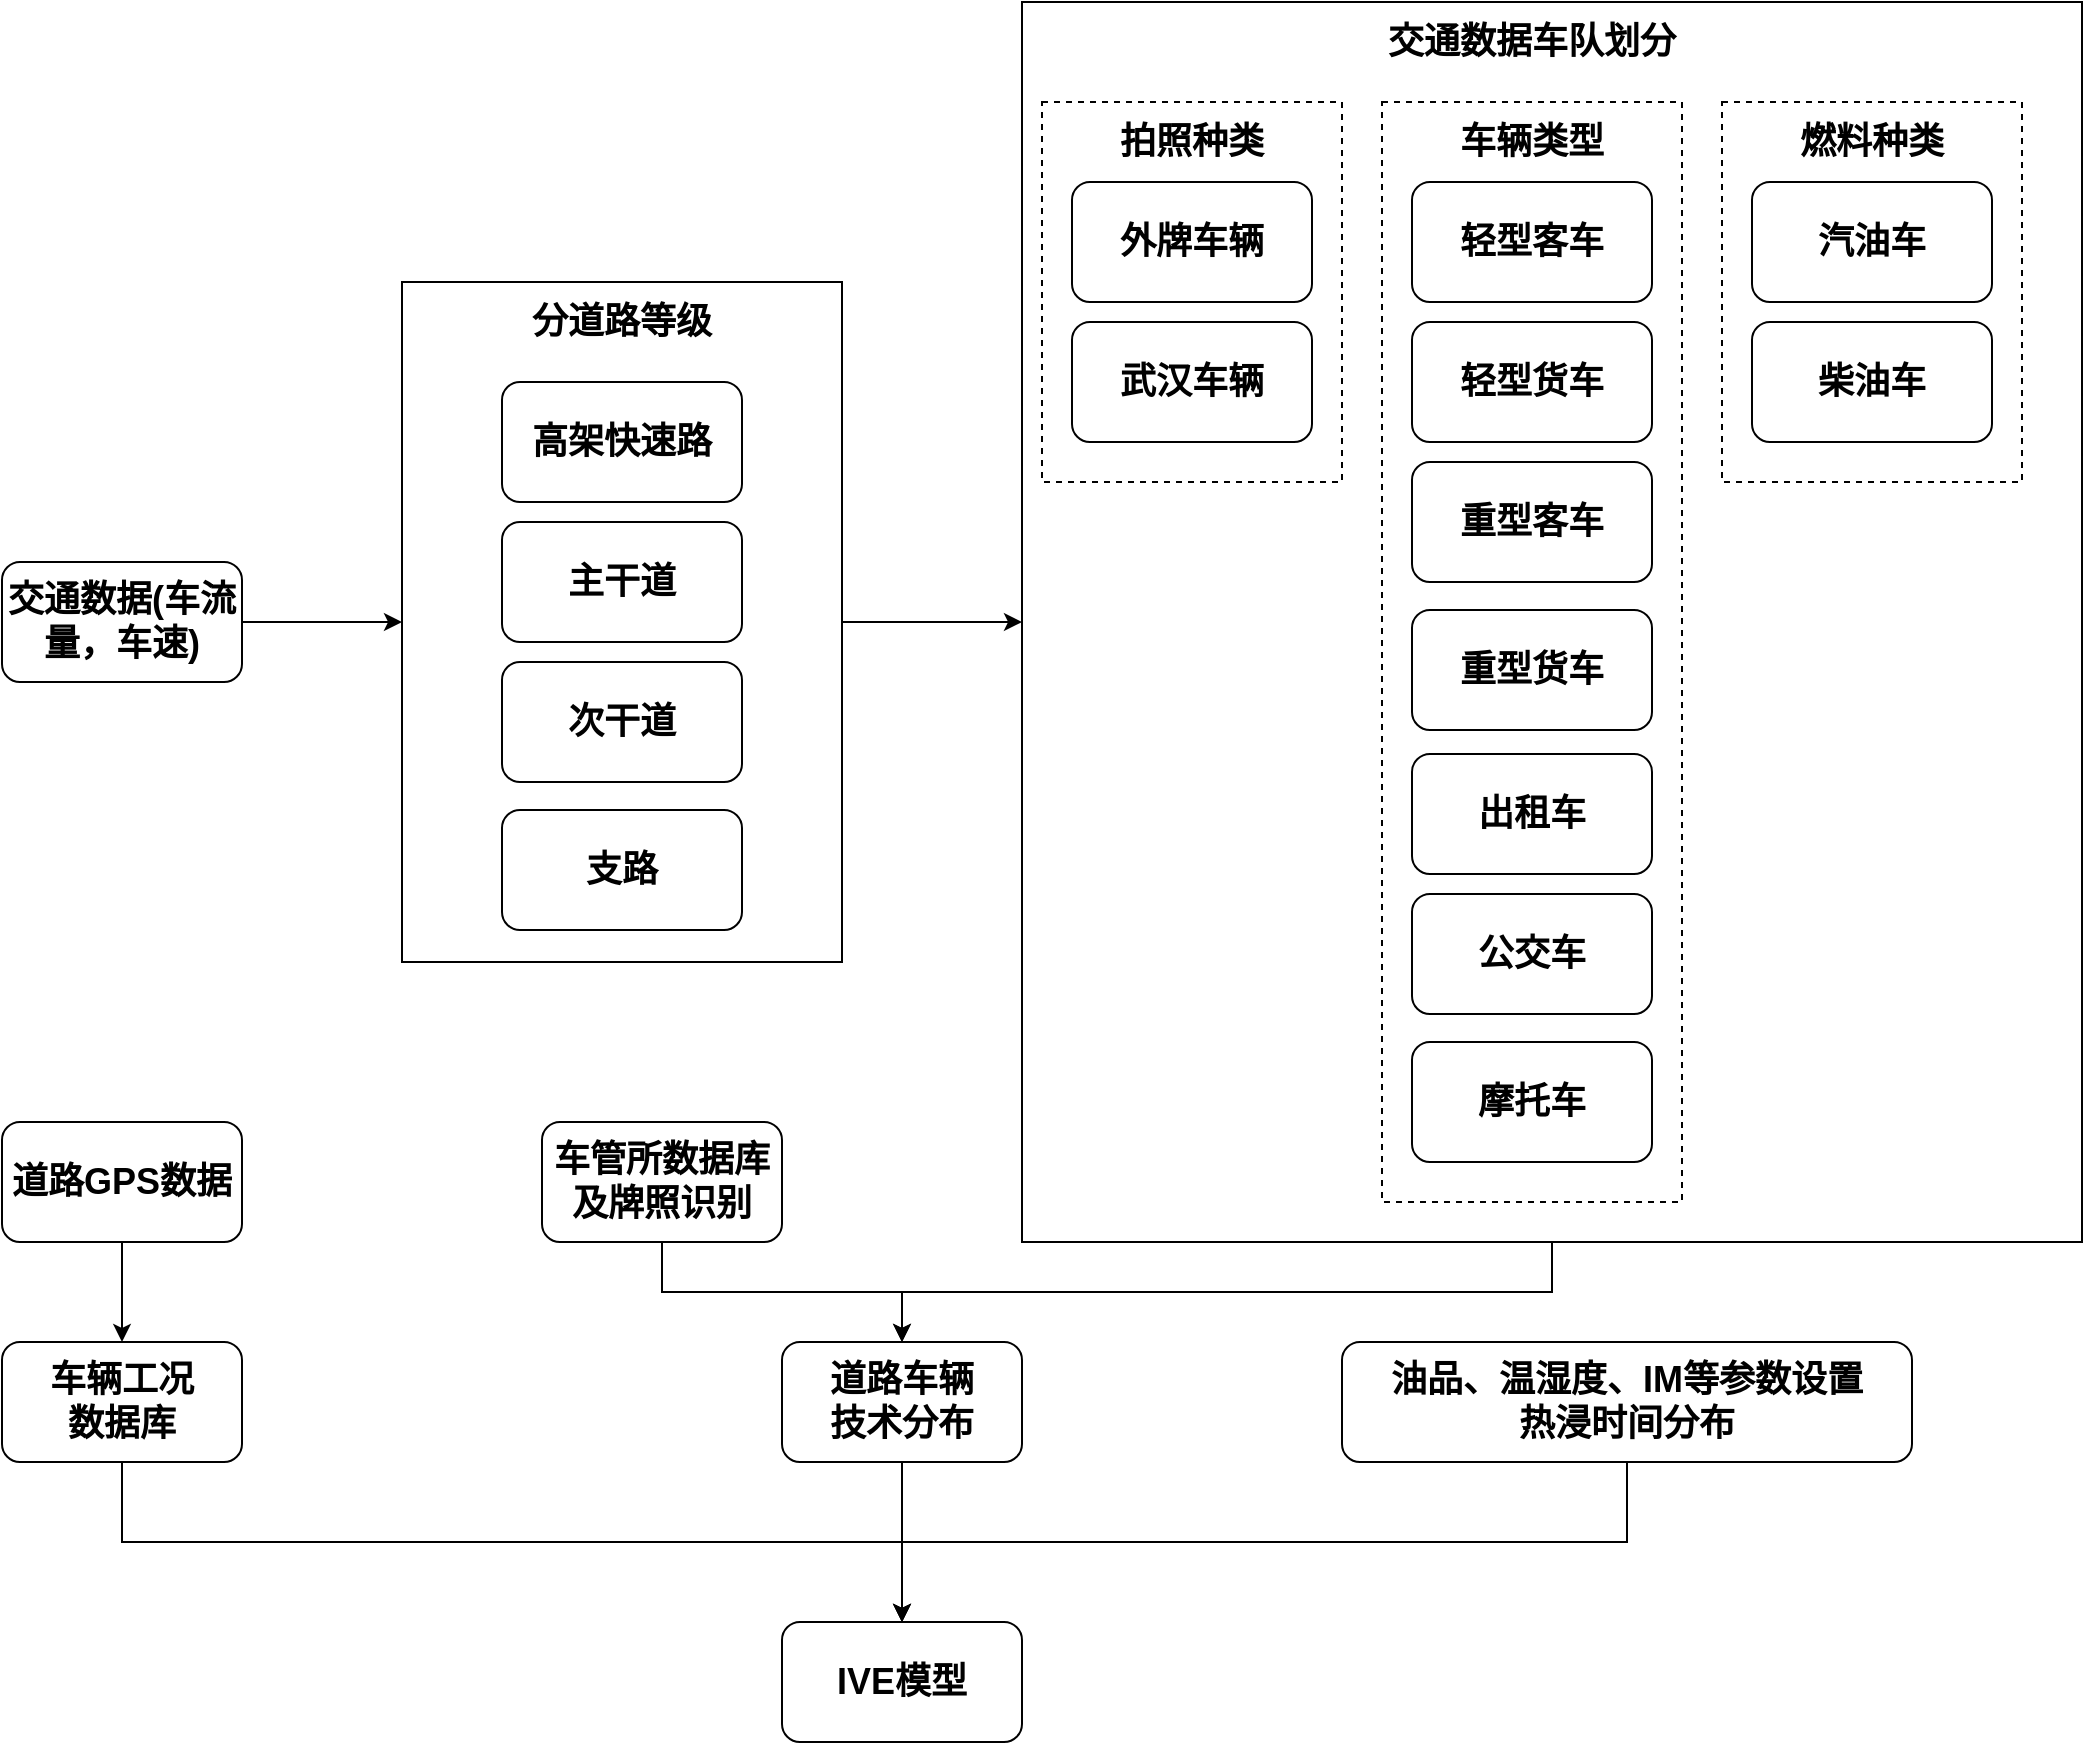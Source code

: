 <mxfile version="13.10.4" type="github">
  <diagram id="-yP0t2fsVPUSu2jfrDDp" name="Page-1">
    <mxGraphModel dx="1447" dy="803" grid="1" gridSize="10" guides="1" tooltips="1" connect="1" arrows="1" fold="1" page="1" pageScale="1" pageWidth="1169" pageHeight="827" math="0" shadow="0">
      <root>
        <mxCell id="0" />
        <mxCell id="1" parent="0" />
        <mxCell id="cXt5EJawHxJDnATNH1I1-41" style="edgeStyle=orthogonalEdgeStyle;rounded=0;orthogonalLoop=1;jettySize=auto;html=1;exitX=1;exitY=0.5;exitDx=0;exitDy=0;" edge="1" parent="1" source="cXt5EJawHxJDnATNH1I1-1" target="cXt5EJawHxJDnATNH1I1-2">
          <mxGeometry relative="1" as="geometry" />
        </mxCell>
        <mxCell id="cXt5EJawHxJDnATNH1I1-1" value="&lt;font style=&quot;font-size: 18px&quot;&gt;&lt;b&gt;交通数据(车流量，车速)&lt;/b&gt;&lt;/font&gt;" style="rounded=1;whiteSpace=wrap;html=1;" vertex="1" parent="1">
          <mxGeometry x="50" y="290" width="120" height="60" as="geometry" />
        </mxCell>
        <mxCell id="cXt5EJawHxJDnATNH1I1-43" style="edgeStyle=orthogonalEdgeStyle;rounded=0;orthogonalLoop=1;jettySize=auto;html=1;exitX=1;exitY=0.5;exitDx=0;exitDy=0;" edge="1" parent="1" source="cXt5EJawHxJDnATNH1I1-2" target="cXt5EJawHxJDnATNH1I1-8">
          <mxGeometry relative="1" as="geometry" />
        </mxCell>
        <mxCell id="cXt5EJawHxJDnATNH1I1-2" value="" style="rounded=0;whiteSpace=wrap;html=1;" vertex="1" parent="1">
          <mxGeometry x="250" y="150" width="220" height="340" as="geometry" />
        </mxCell>
        <mxCell id="cXt5EJawHxJDnATNH1I1-3" value="&lt;font style=&quot;font-size: 18px&quot;&gt;&lt;b&gt;高架快速路&lt;/b&gt;&lt;/font&gt;" style="rounded=1;whiteSpace=wrap;html=1;" vertex="1" parent="1">
          <mxGeometry x="300" y="200" width="120" height="60" as="geometry" />
        </mxCell>
        <mxCell id="cXt5EJawHxJDnATNH1I1-4" value="&lt;font style=&quot;font-size: 18px&quot;&gt;&lt;b&gt;主干道&lt;/b&gt;&lt;/font&gt;" style="rounded=1;whiteSpace=wrap;html=1;" vertex="1" parent="1">
          <mxGeometry x="300" y="270" width="120" height="60" as="geometry" />
        </mxCell>
        <mxCell id="cXt5EJawHxJDnATNH1I1-5" value="&lt;font style=&quot;font-size: 18px&quot;&gt;&lt;b&gt;次干道&lt;/b&gt;&lt;/font&gt;" style="rounded=1;whiteSpace=wrap;html=1;" vertex="1" parent="1">
          <mxGeometry x="300" y="340" width="120" height="60" as="geometry" />
        </mxCell>
        <mxCell id="cXt5EJawHxJDnATNH1I1-6" value="&lt;font style=&quot;font-size: 18px&quot;&gt;&lt;b&gt;支路&lt;/b&gt;&lt;/font&gt;" style="rounded=1;whiteSpace=wrap;html=1;" vertex="1" parent="1">
          <mxGeometry x="300" y="414" width="120" height="60" as="geometry" />
        </mxCell>
        <mxCell id="cXt5EJawHxJDnATNH1I1-7" value="&lt;font style=&quot;font-size: 18px&quot;&gt;&lt;b&gt;分道路等级&lt;/b&gt;&lt;/font&gt;" style="text;html=1;strokeColor=none;fillColor=none;align=center;verticalAlign=middle;whiteSpace=wrap;rounded=0;" vertex="1" parent="1">
          <mxGeometry x="305" y="160" width="110" height="20" as="geometry" />
        </mxCell>
        <mxCell id="cXt5EJawHxJDnATNH1I1-35" style="edgeStyle=orthogonalEdgeStyle;rounded=0;orthogonalLoop=1;jettySize=auto;html=1;exitX=0.5;exitY=1;exitDx=0;exitDy=0;entryX=0.5;entryY=0;entryDx=0;entryDy=0;" edge="1" parent="1" source="cXt5EJawHxJDnATNH1I1-8" target="cXt5EJawHxJDnATNH1I1-32">
          <mxGeometry relative="1" as="geometry" />
        </mxCell>
        <mxCell id="cXt5EJawHxJDnATNH1I1-8" value="" style="rounded=0;whiteSpace=wrap;html=1;" vertex="1" parent="1">
          <mxGeometry x="560" y="10" width="530" height="620" as="geometry" />
        </mxCell>
        <mxCell id="cXt5EJawHxJDnATNH1I1-9" value="&lt;font style=&quot;font-size: 18px&quot;&gt;&lt;b&gt;交通数据车队划分&lt;/b&gt;&lt;/font&gt;" style="text;html=1;strokeColor=none;fillColor=none;align=center;verticalAlign=middle;whiteSpace=wrap;rounded=0;" vertex="1" parent="1">
          <mxGeometry x="735" y="20" width="160" height="20" as="geometry" />
        </mxCell>
        <mxCell id="cXt5EJawHxJDnATNH1I1-10" value="" style="rounded=0;whiteSpace=wrap;html=1;dashed=1;" vertex="1" parent="1">
          <mxGeometry x="570" y="60" width="150" height="190" as="geometry" />
        </mxCell>
        <mxCell id="cXt5EJawHxJDnATNH1I1-11" value="&lt;font style=&quot;font-size: 18px&quot;&gt;&lt;b&gt;拍照种类&lt;/b&gt;&lt;/font&gt;" style="text;html=1;strokeColor=none;fillColor=none;align=center;verticalAlign=middle;whiteSpace=wrap;rounded=0;" vertex="1" parent="1">
          <mxGeometry x="590" y="70" width="110" height="20" as="geometry" />
        </mxCell>
        <mxCell id="cXt5EJawHxJDnATNH1I1-12" value="&lt;font style=&quot;font-size: 18px&quot;&gt;&lt;b&gt;外牌车辆&lt;/b&gt;&lt;/font&gt;" style="rounded=1;whiteSpace=wrap;html=1;" vertex="1" parent="1">
          <mxGeometry x="585" y="100" width="120" height="60" as="geometry" />
        </mxCell>
        <mxCell id="cXt5EJawHxJDnATNH1I1-13" value="&lt;font style=&quot;font-size: 18px&quot;&gt;&lt;b&gt;武汉车辆&lt;/b&gt;&lt;/font&gt;" style="rounded=1;whiteSpace=wrap;html=1;" vertex="1" parent="1">
          <mxGeometry x="585" y="170" width="120" height="60" as="geometry" />
        </mxCell>
        <mxCell id="cXt5EJawHxJDnATNH1I1-14" value="" style="rounded=0;whiteSpace=wrap;html=1;dashed=1;" vertex="1" parent="1">
          <mxGeometry x="740" y="60" width="150" height="550" as="geometry" />
        </mxCell>
        <mxCell id="cXt5EJawHxJDnATNH1I1-15" value="&lt;font style=&quot;font-size: 18px&quot;&gt;&lt;b&gt;车辆类型&lt;/b&gt;&lt;/font&gt;" style="text;html=1;strokeColor=none;fillColor=none;align=center;verticalAlign=middle;whiteSpace=wrap;rounded=0;" vertex="1" parent="1">
          <mxGeometry x="760" y="70" width="110" height="20" as="geometry" />
        </mxCell>
        <mxCell id="cXt5EJawHxJDnATNH1I1-16" value="&lt;font style=&quot;font-size: 18px&quot;&gt;&lt;b&gt;轻型客车&lt;/b&gt;&lt;/font&gt;" style="rounded=1;whiteSpace=wrap;html=1;" vertex="1" parent="1">
          <mxGeometry x="755" y="100" width="120" height="60" as="geometry" />
        </mxCell>
        <mxCell id="cXt5EJawHxJDnATNH1I1-17" value="&lt;font style=&quot;font-size: 18px&quot;&gt;&lt;b&gt;轻型货车&lt;/b&gt;&lt;/font&gt;" style="rounded=1;whiteSpace=wrap;html=1;" vertex="1" parent="1">
          <mxGeometry x="755" y="170" width="120" height="60" as="geometry" />
        </mxCell>
        <mxCell id="cXt5EJawHxJDnATNH1I1-18" value="&lt;font style=&quot;font-size: 18px&quot;&gt;&lt;b&gt;重型客车&lt;/b&gt;&lt;/font&gt;" style="rounded=1;whiteSpace=wrap;html=1;" vertex="1" parent="1">
          <mxGeometry x="755" y="240" width="120" height="60" as="geometry" />
        </mxCell>
        <mxCell id="cXt5EJawHxJDnATNH1I1-19" value="&lt;font style=&quot;font-size: 18px&quot;&gt;&lt;b&gt;重型货车&lt;/b&gt;&lt;/font&gt;" style="rounded=1;whiteSpace=wrap;html=1;" vertex="1" parent="1">
          <mxGeometry x="755" y="314" width="120" height="60" as="geometry" />
        </mxCell>
        <mxCell id="cXt5EJawHxJDnATNH1I1-20" value="&lt;font style=&quot;font-size: 18px&quot;&gt;&lt;b&gt;出租车&lt;/b&gt;&lt;/font&gt;" style="rounded=1;whiteSpace=wrap;html=1;" vertex="1" parent="1">
          <mxGeometry x="755" y="386" width="120" height="60" as="geometry" />
        </mxCell>
        <mxCell id="cXt5EJawHxJDnATNH1I1-21" value="&lt;font style=&quot;font-size: 18px&quot;&gt;&lt;b&gt;公交车&lt;/b&gt;&lt;/font&gt;" style="rounded=1;whiteSpace=wrap;html=1;" vertex="1" parent="1">
          <mxGeometry x="755" y="456" width="120" height="60" as="geometry" />
        </mxCell>
        <mxCell id="cXt5EJawHxJDnATNH1I1-22" value="&lt;font style=&quot;font-size: 18px&quot;&gt;&lt;b&gt;摩托车&lt;/b&gt;&lt;/font&gt;" style="rounded=1;whiteSpace=wrap;html=1;" vertex="1" parent="1">
          <mxGeometry x="755" y="530" width="120" height="60" as="geometry" />
        </mxCell>
        <mxCell id="cXt5EJawHxJDnATNH1I1-23" value="" style="rounded=0;whiteSpace=wrap;html=1;dashed=1;" vertex="1" parent="1">
          <mxGeometry x="910" y="60" width="150" height="190" as="geometry" />
        </mxCell>
        <mxCell id="cXt5EJawHxJDnATNH1I1-24" value="&lt;font style=&quot;font-size: 18px&quot;&gt;&lt;b&gt;燃料种类&lt;/b&gt;&lt;/font&gt;" style="text;html=1;strokeColor=none;fillColor=none;align=center;verticalAlign=middle;whiteSpace=wrap;rounded=0;" vertex="1" parent="1">
          <mxGeometry x="930" y="70" width="110" height="20" as="geometry" />
        </mxCell>
        <mxCell id="cXt5EJawHxJDnATNH1I1-25" value="&lt;font style=&quot;font-size: 18px&quot;&gt;&lt;b&gt;汽油车&lt;/b&gt;&lt;/font&gt;" style="rounded=1;whiteSpace=wrap;html=1;" vertex="1" parent="1">
          <mxGeometry x="925" y="100" width="120" height="60" as="geometry" />
        </mxCell>
        <mxCell id="cXt5EJawHxJDnATNH1I1-26" value="&lt;font style=&quot;font-size: 18px&quot;&gt;&lt;b&gt;柴油车&lt;/b&gt;&lt;/font&gt;" style="rounded=1;whiteSpace=wrap;html=1;" vertex="1" parent="1">
          <mxGeometry x="925" y="170" width="120" height="60" as="geometry" />
        </mxCell>
        <mxCell id="cXt5EJawHxJDnATNH1I1-31" style="edgeStyle=orthogonalEdgeStyle;rounded=0;orthogonalLoop=1;jettySize=auto;html=1;exitX=0.5;exitY=1;exitDx=0;exitDy=0;entryX=0.5;entryY=0;entryDx=0;entryDy=0;" edge="1" parent="1" source="cXt5EJawHxJDnATNH1I1-28" target="cXt5EJawHxJDnATNH1I1-30">
          <mxGeometry relative="1" as="geometry" />
        </mxCell>
        <mxCell id="cXt5EJawHxJDnATNH1I1-28" value="&lt;font style=&quot;font-size: 18px&quot;&gt;&lt;b&gt;道路GPS数据&lt;/b&gt;&lt;/font&gt;" style="rounded=1;whiteSpace=wrap;html=1;" vertex="1" parent="1">
          <mxGeometry x="50" y="570" width="120" height="60" as="geometry" />
        </mxCell>
        <mxCell id="cXt5EJawHxJDnATNH1I1-34" style="edgeStyle=orthogonalEdgeStyle;rounded=0;orthogonalLoop=1;jettySize=auto;html=1;exitX=0.5;exitY=1;exitDx=0;exitDy=0;entryX=0.5;entryY=0;entryDx=0;entryDy=0;" edge="1" parent="1" source="cXt5EJawHxJDnATNH1I1-29" target="cXt5EJawHxJDnATNH1I1-32">
          <mxGeometry relative="1" as="geometry" />
        </mxCell>
        <mxCell id="cXt5EJawHxJDnATNH1I1-29" value="&lt;font style=&quot;font-size: 18px&quot;&gt;&lt;b&gt;车管所数据库及牌照识别&lt;/b&gt;&lt;/font&gt;" style="rounded=1;whiteSpace=wrap;html=1;" vertex="1" parent="1">
          <mxGeometry x="320" y="570" width="120" height="60" as="geometry" />
        </mxCell>
        <mxCell id="cXt5EJawHxJDnATNH1I1-38" style="edgeStyle=orthogonalEdgeStyle;rounded=0;orthogonalLoop=1;jettySize=auto;html=1;exitX=0.5;exitY=1;exitDx=0;exitDy=0;" edge="1" parent="1" source="cXt5EJawHxJDnATNH1I1-30" target="cXt5EJawHxJDnATNH1I1-37">
          <mxGeometry relative="1" as="geometry" />
        </mxCell>
        <mxCell id="cXt5EJawHxJDnATNH1I1-30" value="&lt;font style=&quot;font-size: 18px&quot;&gt;&lt;b&gt;车辆工况&lt;br&gt;数据库&lt;/b&gt;&lt;/font&gt;" style="rounded=1;whiteSpace=wrap;html=1;" vertex="1" parent="1">
          <mxGeometry x="50" y="680" width="120" height="60" as="geometry" />
        </mxCell>
        <mxCell id="cXt5EJawHxJDnATNH1I1-40" style="edgeStyle=orthogonalEdgeStyle;rounded=0;orthogonalLoop=1;jettySize=auto;html=1;exitX=0.5;exitY=1;exitDx=0;exitDy=0;entryX=0.5;entryY=0;entryDx=0;entryDy=0;" edge="1" parent="1" source="cXt5EJawHxJDnATNH1I1-32" target="cXt5EJawHxJDnATNH1I1-37">
          <mxGeometry relative="1" as="geometry" />
        </mxCell>
        <mxCell id="cXt5EJawHxJDnATNH1I1-32" value="&lt;font style=&quot;font-size: 18px&quot;&gt;&lt;b&gt;道路车辆&lt;br&gt;技术分布&lt;/b&gt;&lt;/font&gt;" style="rounded=1;whiteSpace=wrap;html=1;" vertex="1" parent="1">
          <mxGeometry x="440" y="680" width="120" height="60" as="geometry" />
        </mxCell>
        <mxCell id="cXt5EJawHxJDnATNH1I1-39" style="edgeStyle=orthogonalEdgeStyle;rounded=0;orthogonalLoop=1;jettySize=auto;html=1;exitX=0.5;exitY=1;exitDx=0;exitDy=0;entryX=0.5;entryY=0;entryDx=0;entryDy=0;" edge="1" parent="1" source="cXt5EJawHxJDnATNH1I1-33" target="cXt5EJawHxJDnATNH1I1-37">
          <mxGeometry relative="1" as="geometry" />
        </mxCell>
        <mxCell id="cXt5EJawHxJDnATNH1I1-33" value="&lt;span style=&quot;font-size: 18px&quot;&gt;&lt;b&gt;油品、温湿度、IM等参数设置&lt;br&gt;热浸时间分布&lt;br&gt;&lt;/b&gt;&lt;/span&gt;" style="rounded=1;whiteSpace=wrap;html=1;" vertex="1" parent="1">
          <mxGeometry x="720" y="680" width="285" height="60" as="geometry" />
        </mxCell>
        <mxCell id="cXt5EJawHxJDnATNH1I1-37" value="&lt;span style=&quot;font-size: 18px&quot;&gt;&lt;b&gt;IVE模型&lt;/b&gt;&lt;/span&gt;" style="rounded=1;whiteSpace=wrap;html=1;" vertex="1" parent="1">
          <mxGeometry x="440" y="820" width="120" height="60" as="geometry" />
        </mxCell>
      </root>
    </mxGraphModel>
  </diagram>
</mxfile>
